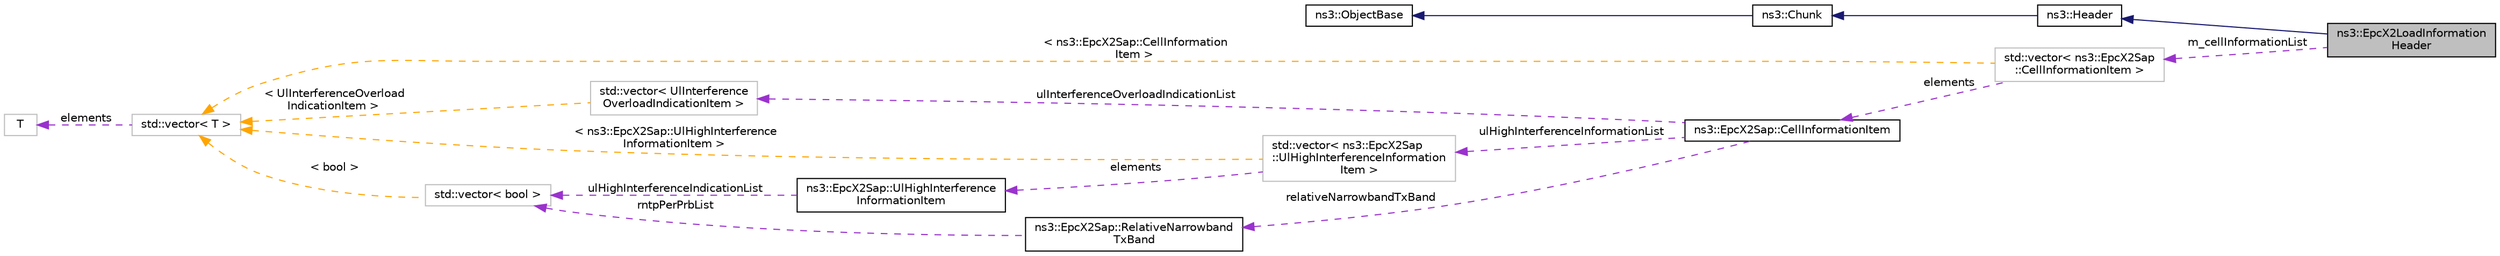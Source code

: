 digraph "ns3::EpcX2LoadInformationHeader"
{
 // LATEX_PDF_SIZE
  edge [fontname="Helvetica",fontsize="10",labelfontname="Helvetica",labelfontsize="10"];
  node [fontname="Helvetica",fontsize="10",shape=record];
  rankdir="LR";
  Node1 [label="ns3::EpcX2LoadInformation\lHeader",height=0.2,width=0.4,color="black", fillcolor="grey75", style="filled", fontcolor="black",tooltip="EpcX2LoadInformationHeader."];
  Node2 -> Node1 [dir="back",color="midnightblue",fontsize="10",style="solid",fontname="Helvetica"];
  Node2 [label="ns3::Header",height=0.2,width=0.4,color="black", fillcolor="white", style="filled",URL="$classns3_1_1_header.html",tooltip="Protocol header serialization and deserialization."];
  Node3 -> Node2 [dir="back",color="midnightblue",fontsize="10",style="solid",fontname="Helvetica"];
  Node3 [label="ns3::Chunk",height=0.2,width=0.4,color="black", fillcolor="white", style="filled",URL="$classns3_1_1_chunk.html",tooltip="abstract base class for ns3::Header and ns3::Trailer"];
  Node4 -> Node3 [dir="back",color="midnightblue",fontsize="10",style="solid",fontname="Helvetica"];
  Node4 [label="ns3::ObjectBase",height=0.2,width=0.4,color="black", fillcolor="white", style="filled",URL="$classns3_1_1_object_base.html",tooltip="Anchor the ns-3 type and attribute system."];
  Node5 -> Node1 [dir="back",color="darkorchid3",fontsize="10",style="dashed",label=" m_cellInformationList" ,fontname="Helvetica"];
  Node5 [label="std::vector\< ns3::EpcX2Sap\l::CellInformationItem \>",height=0.2,width=0.4,color="grey75", fillcolor="white", style="filled",tooltip=" "];
  Node6 -> Node5 [dir="back",color="darkorchid3",fontsize="10",style="dashed",label=" elements" ,fontname="Helvetica"];
  Node6 [label="ns3::EpcX2Sap::CellInformationItem",height=0.2,width=0.4,color="black", fillcolor="white", style="filled",URL="$structns3_1_1_epc_x2_sap_1_1_cell_information_item.html",tooltip="Cell Information Item as it is used in the LOAD INFORMATION message."];
  Node7 -> Node6 [dir="back",color="darkorchid3",fontsize="10",style="dashed",label=" ulInterferenceOverloadIndicationList" ,fontname="Helvetica"];
  Node7 [label="std::vector\< UlInterference\lOverloadIndicationItem \>",height=0.2,width=0.4,color="grey75", fillcolor="white", style="filled",tooltip=" "];
  Node8 -> Node7 [dir="back",color="orange",fontsize="10",style="dashed",label=" \< UlInterferenceOverload\lIndicationItem \>" ,fontname="Helvetica"];
  Node8 [label="std::vector\< T \>",height=0.2,width=0.4,color="grey75", fillcolor="white", style="filled",tooltip=" "];
  Node9 -> Node8 [dir="back",color="darkorchid3",fontsize="10",style="dashed",label=" elements" ,fontname="Helvetica"];
  Node9 [label="T",height=0.2,width=0.4,color="grey75", fillcolor="white", style="filled",tooltip=" "];
  Node10 -> Node6 [dir="back",color="darkorchid3",fontsize="10",style="dashed",label=" ulHighInterferenceInformationList" ,fontname="Helvetica"];
  Node10 [label="std::vector\< ns3::EpcX2Sap\l::UlHighInterferenceInformation\lItem \>",height=0.2,width=0.4,color="grey75", fillcolor="white", style="filled",tooltip=" "];
  Node11 -> Node10 [dir="back",color="darkorchid3",fontsize="10",style="dashed",label=" elements" ,fontname="Helvetica"];
  Node11 [label="ns3::EpcX2Sap::UlHighInterference\lInformationItem",height=0.2,width=0.4,color="black", fillcolor="white", style="filled",URL="$structns3_1_1_epc_x2_sap_1_1_ul_high_interference_information_item.html",tooltip="UL High Interference Information as it is used in the LOAD INFORMATION message."];
  Node12 -> Node11 [dir="back",color="darkorchid3",fontsize="10",style="dashed",label=" ulHighInterferenceIndicationList" ,fontname="Helvetica"];
  Node12 [label="std::vector\< bool \>",height=0.2,width=0.4,color="grey75", fillcolor="white", style="filled",tooltip=" "];
  Node8 -> Node12 [dir="back",color="orange",fontsize="10",style="dashed",label=" \< bool \>" ,fontname="Helvetica"];
  Node8 -> Node10 [dir="back",color="orange",fontsize="10",style="dashed",label=" \< ns3::EpcX2Sap::UlHighInterference\lInformationItem \>" ,fontname="Helvetica"];
  Node13 -> Node6 [dir="back",color="darkorchid3",fontsize="10",style="dashed",label=" relativeNarrowbandTxBand" ,fontname="Helvetica"];
  Node13 [label="ns3::EpcX2Sap::RelativeNarrowband\lTxBand",height=0.2,width=0.4,color="black", fillcolor="white", style="filled",URL="$structns3_1_1_epc_x2_sap_1_1_relative_narrowband_tx_band.html",tooltip="Relative Narrowband Tx Power (RNTP) as it is used in the LOAD INFORMATION message."];
  Node12 -> Node13 [dir="back",color="darkorchid3",fontsize="10",style="dashed",label=" rntpPerPrbList" ,fontname="Helvetica"];
  Node8 -> Node5 [dir="back",color="orange",fontsize="10",style="dashed",label=" \< ns3::EpcX2Sap::CellInformation\lItem \>" ,fontname="Helvetica"];
}

